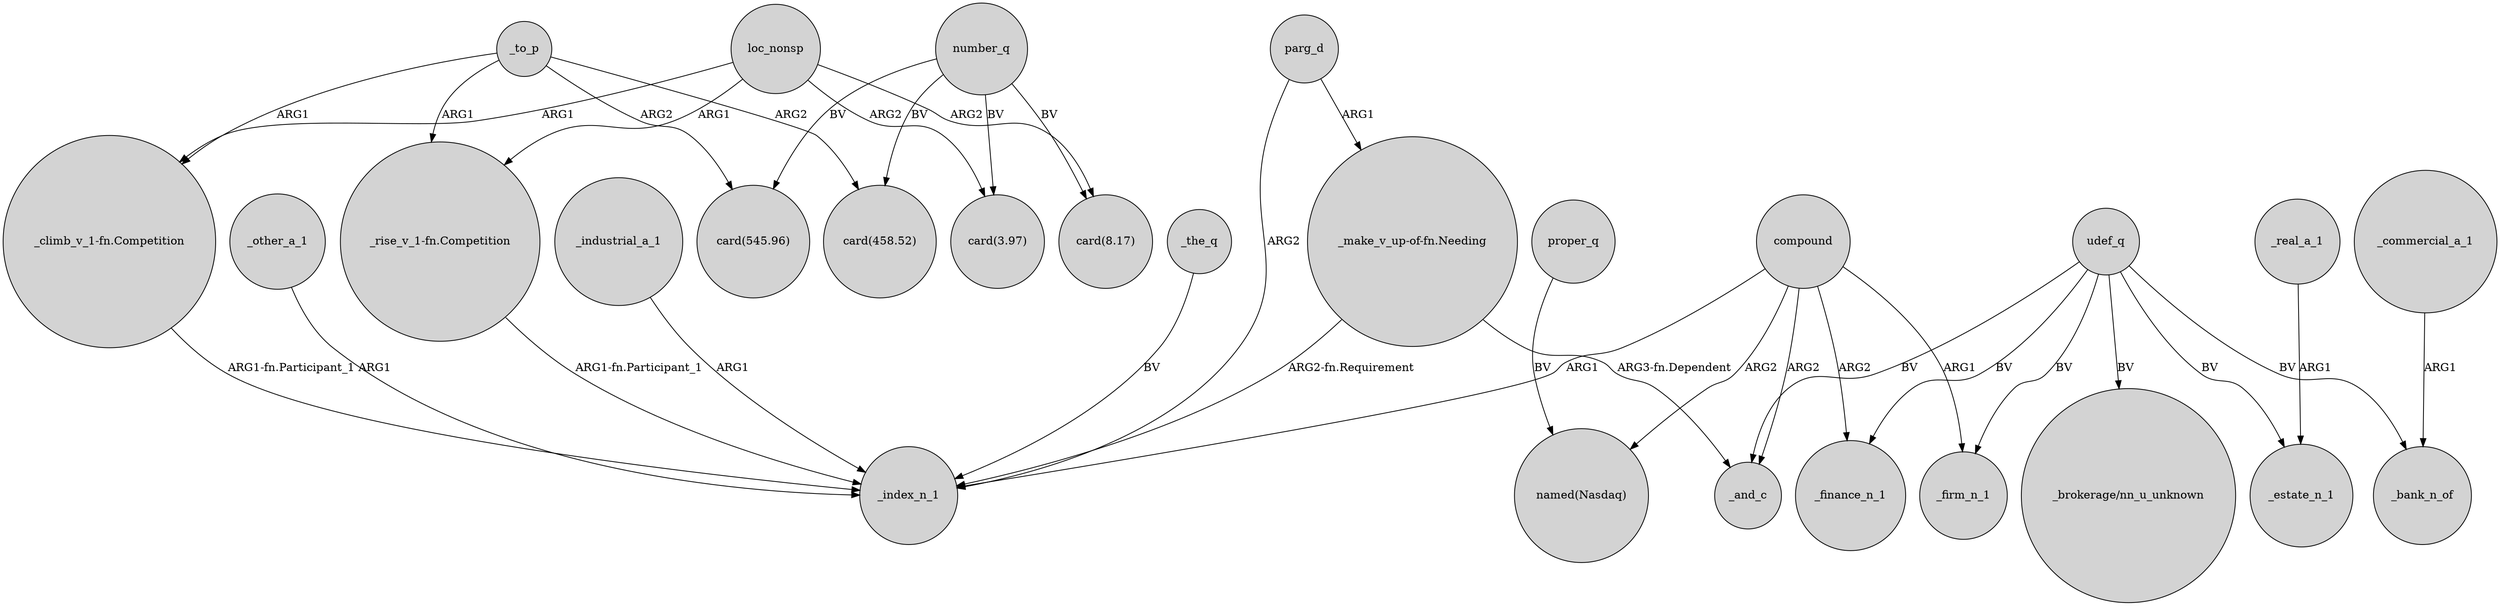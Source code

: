 digraph {
	node [shape=circle style=filled]
	number_q -> "card(545.96)" [label=BV]
	_other_a_1 -> _index_n_1 [label=ARG1]
	_to_p -> "_climb_v_1-fn.Competition" [label=ARG1]
	_industrial_a_1 -> _index_n_1 [label=ARG1]
	udef_q -> _finance_n_1 [label=BV]
	loc_nonsp -> "_rise_v_1-fn.Competition" [label=ARG1]
	"_rise_v_1-fn.Competition" -> _index_n_1 [label="ARG1-fn.Participant_1"]
	number_q -> "card(458.52)" [label=BV]
	proper_q -> "named(Nasdaq)" [label=BV]
	loc_nonsp -> "_climb_v_1-fn.Competition" [label=ARG1]
	"_climb_v_1-fn.Competition" -> _index_n_1 [label="ARG1-fn.Participant_1"]
	udef_q -> _bank_n_of [label=BV]
	"_make_v_up-of-fn.Needing" -> _index_n_1 [label="ARG2-fn.Requirement"]
	_the_q -> _index_n_1 [label=BV]
	udef_q -> _and_c [label=BV]
	compound -> _and_c [label=ARG2]
	udef_q -> _firm_n_1 [label=BV]
	udef_q -> "_brokerage/nn_u_unknown" [label=BV]
	_to_p -> "_rise_v_1-fn.Competition" [label=ARG1]
	loc_nonsp -> "card(3.97)" [label=ARG2]
	compound -> _finance_n_1 [label=ARG2]
	number_q -> "card(8.17)" [label=BV]
	compound -> _index_n_1 [label=ARG1]
	_real_a_1 -> _estate_n_1 [label=ARG1]
	udef_q -> _estate_n_1 [label=BV]
	compound -> _firm_n_1 [label=ARG1]
	parg_d -> _index_n_1 [label=ARG2]
	"_make_v_up-of-fn.Needing" -> _and_c [label="ARG3-fn.Dependent"]
	_to_p -> "card(458.52)" [label=ARG2]
	number_q -> "card(3.97)" [label=BV]
	compound -> "named(Nasdaq)" [label=ARG2]
	_to_p -> "card(545.96)" [label=ARG2]
	_commercial_a_1 -> _bank_n_of [label=ARG1]
	loc_nonsp -> "card(8.17)" [label=ARG2]
	parg_d -> "_make_v_up-of-fn.Needing" [label=ARG1]
}
